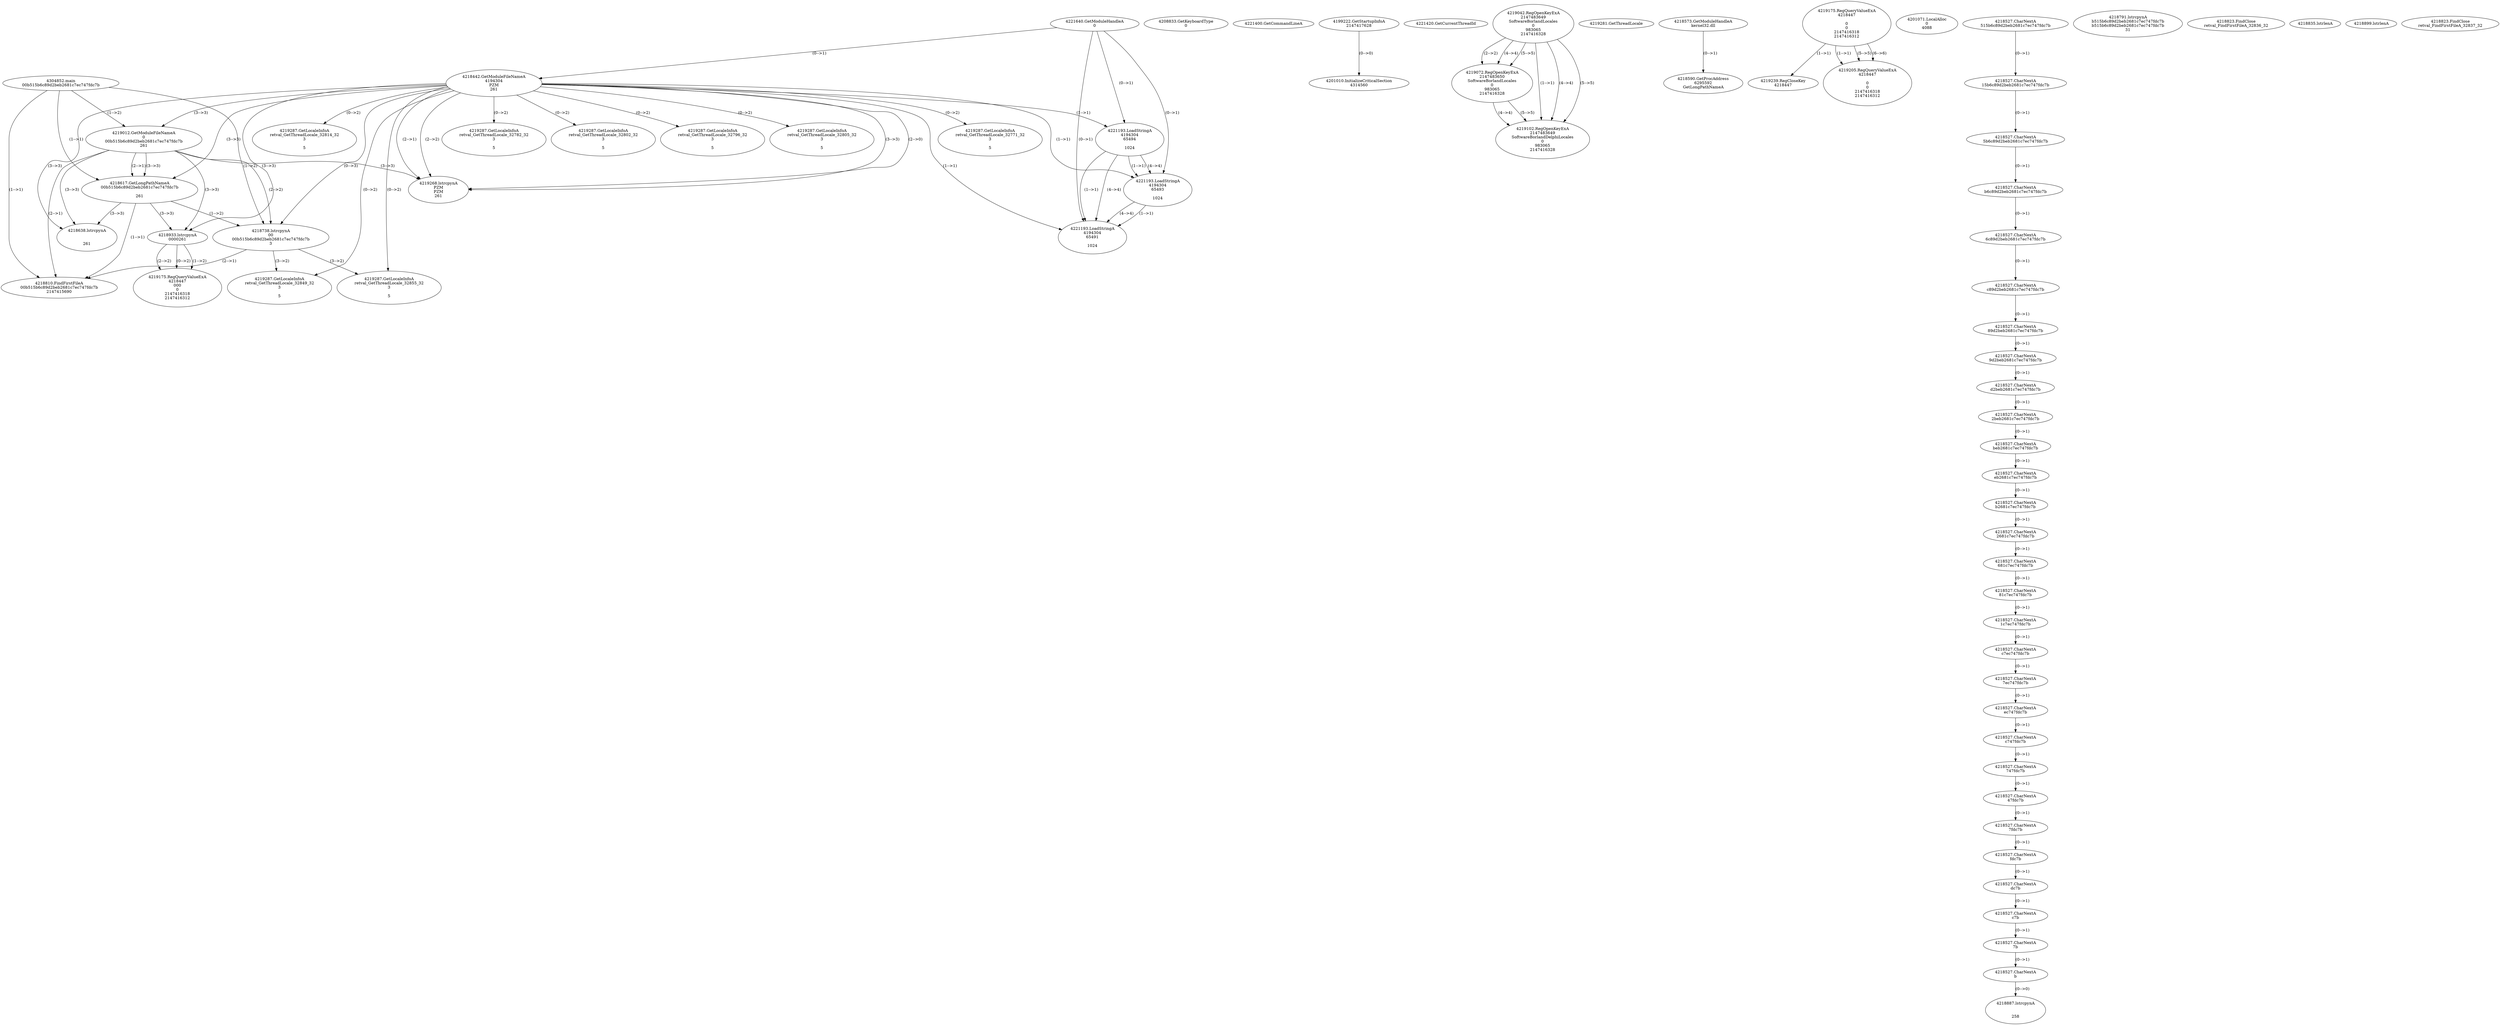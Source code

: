 // Global SCDG with merge call
digraph {
	0 [label="4304852.main
00b515b6c89d2beb2681c7ec747fdc7b"]
	1 [label="4221640.GetModuleHandleA
0"]
	2 [label="4208833.GetKeyboardType
0"]
	3 [label="4221400.GetCommandLineA
"]
	4 [label="4199222.GetStartupInfoA
2147417628"]
	5 [label="4221420.GetCurrentThreadId
"]
	6 [label="4218442.GetModuleFileNameA
4194304
PZM
261"]
	1 -> 6 [label="(0-->1)"]
	7 [label="4219012.GetModuleFileNameA
0
00b515b6c89d2beb2681c7ec747fdc7b
261"]
	0 -> 7 [label="(1-->2)"]
	6 -> 7 [label="(3-->3)"]
	8 [label="4219042.RegOpenKeyExA
2147483649
Software\Borland\Locales
0
983065
2147416328"]
	9 [label="4219072.RegOpenKeyExA
2147483650
Software\Borland\Locales
0
983065
2147416328"]
	8 -> 9 [label="(2-->2)"]
	8 -> 9 [label="(4-->4)"]
	8 -> 9 [label="(5-->5)"]
	10 [label="4219102.RegOpenKeyExA
2147483649
Software\Borland\Delphi\Locales
0
983065
2147416328"]
	8 -> 10 [label="(1-->1)"]
	8 -> 10 [label="(4-->4)"]
	9 -> 10 [label="(4-->4)"]
	8 -> 10 [label="(5-->5)"]
	9 -> 10 [label="(5-->5)"]
	11 [label="4219268.lstrcpynA
PZM
PZM
261"]
	6 -> 11 [label="(2-->1)"]
	6 -> 11 [label="(2-->2)"]
	6 -> 11 [label="(3-->3)"]
	7 -> 11 [label="(3-->3)"]
	6 -> 11 [label="(2-->0)"]
	12 [label="4219281.GetThreadLocale
"]
	13 [label="4219287.GetLocaleInfoA
retval_GetThreadLocale_32771_32
3

5"]
	6 -> 13 [label="(0-->2)"]
	14 [label="4221193.LoadStringA
4194304
65494

1024"]
	1 -> 14 [label="(0-->1)"]
	6 -> 14 [label="(1-->1)"]
	15 [label="4221193.LoadStringA
4194304
65493

1024"]
	1 -> 15 [label="(0-->1)"]
	6 -> 15 [label="(1-->1)"]
	14 -> 15 [label="(1-->1)"]
	14 -> 15 [label="(4-->4)"]
	16 [label="4221193.LoadStringA
4194304
65491

1024"]
	1 -> 16 [label="(0-->1)"]
	6 -> 16 [label="(1-->1)"]
	14 -> 16 [label="(1-->1)"]
	15 -> 16 [label="(1-->1)"]
	14 -> 16 [label="(4-->4)"]
	15 -> 16 [label="(4-->4)"]
	17 [label="4218573.GetModuleHandleA
kernel32.dll"]
	18 [label="4218590.GetProcAddress
6295592
GetLongPathNameA"]
	17 -> 18 [label="(0-->1)"]
	19 [label="4218617.GetLongPathNameA
00b515b6c89d2beb2681c7ec747fdc7b

261"]
	0 -> 19 [label="(1-->1)"]
	7 -> 19 [label="(2-->1)"]
	6 -> 19 [label="(3-->3)"]
	7 -> 19 [label="(3-->3)"]
	20 [label="4218638.lstrcpynA


261"]
	6 -> 20 [label="(3-->3)"]
	7 -> 20 [label="(3-->3)"]
	19 -> 20 [label="(3-->3)"]
	21 [label="4219175.RegQueryValueExA
4218447

0
0
2147416318
2147416312"]
	22 [label="4219239.RegCloseKey
4218447"]
	21 -> 22 [label="(1-->1)"]
	23 [label="4219287.GetLocaleInfoA
retval_GetThreadLocale_32814_32
3

5"]
	6 -> 23 [label="(0-->2)"]
	24 [label="4201010.InitializeCriticalSection
4314560"]
	4 -> 24 [label="(0-->0)"]
	25 [label="4201071.LocalAlloc
0
4088"]
	26 [label="4218738.lstrcpynA
00
00b515b6c89d2beb2681c7ec747fdc7b
3"]
	0 -> 26 [label="(1-->2)"]
	7 -> 26 [label="(2-->2)"]
	19 -> 26 [label="(1-->2)"]
	6 -> 26 [label="(0-->3)"]
	27 [label="4218527.CharNextA
515b6c89d2beb2681c7ec747fdc7b"]
	28 [label="4218527.CharNextA
15b6c89d2beb2681c7ec747fdc7b"]
	27 -> 28 [label="(0-->1)"]
	29 [label="4218527.CharNextA
5b6c89d2beb2681c7ec747fdc7b"]
	28 -> 29 [label="(0-->1)"]
	30 [label="4218527.CharNextA
b6c89d2beb2681c7ec747fdc7b"]
	29 -> 30 [label="(0-->1)"]
	31 [label="4218527.CharNextA
6c89d2beb2681c7ec747fdc7b"]
	30 -> 31 [label="(0-->1)"]
	32 [label="4218527.CharNextA
c89d2beb2681c7ec747fdc7b"]
	31 -> 32 [label="(0-->1)"]
	33 [label="4218527.CharNextA
89d2beb2681c7ec747fdc7b"]
	32 -> 33 [label="(0-->1)"]
	34 [label="4218527.CharNextA
9d2beb2681c7ec747fdc7b"]
	33 -> 34 [label="(0-->1)"]
	35 [label="4218527.CharNextA
d2beb2681c7ec747fdc7b"]
	34 -> 35 [label="(0-->1)"]
	36 [label="4218527.CharNextA
2beb2681c7ec747fdc7b"]
	35 -> 36 [label="(0-->1)"]
	37 [label="4218527.CharNextA
beb2681c7ec747fdc7b"]
	36 -> 37 [label="(0-->1)"]
	38 [label="4218527.CharNextA
eb2681c7ec747fdc7b"]
	37 -> 38 [label="(0-->1)"]
	39 [label="4218527.CharNextA
b2681c7ec747fdc7b"]
	38 -> 39 [label="(0-->1)"]
	40 [label="4218527.CharNextA
2681c7ec747fdc7b"]
	39 -> 40 [label="(0-->1)"]
	41 [label="4218527.CharNextA
681c7ec747fdc7b"]
	40 -> 41 [label="(0-->1)"]
	42 [label="4218527.CharNextA
81c7ec747fdc7b"]
	41 -> 42 [label="(0-->1)"]
	43 [label="4218527.CharNextA
1c7ec747fdc7b"]
	42 -> 43 [label="(0-->1)"]
	44 [label="4218527.CharNextA
c7ec747fdc7b"]
	43 -> 44 [label="(0-->1)"]
	45 [label="4218527.CharNextA
7ec747fdc7b"]
	44 -> 45 [label="(0-->1)"]
	46 [label="4218527.CharNextA
ec747fdc7b"]
	45 -> 46 [label="(0-->1)"]
	47 [label="4218527.CharNextA
c747fdc7b"]
	46 -> 47 [label="(0-->1)"]
	48 [label="4218527.CharNextA
747fdc7b"]
	47 -> 48 [label="(0-->1)"]
	49 [label="4218527.CharNextA
47fdc7b"]
	48 -> 49 [label="(0-->1)"]
	50 [label="4218527.CharNextA
7fdc7b"]
	49 -> 50 [label="(0-->1)"]
	51 [label="4218527.CharNextA
fdc7b"]
	50 -> 51 [label="(0-->1)"]
	52 [label="4218527.CharNextA
dc7b"]
	51 -> 52 [label="(0-->1)"]
	53 [label="4218527.CharNextA
c7b"]
	52 -> 53 [label="(0-->1)"]
	54 [label="4218527.CharNextA
7b"]
	53 -> 54 [label="(0-->1)"]
	55 [label="4218527.CharNextA
b"]
	54 -> 55 [label="(0-->1)"]
	56 [label="4218791.lstrcpynA
b515b6c89d2beb2681c7ec747fdc7b
b515b6c89d2beb2681c7ec747fdc7b
31"]
	57 [label="4218810.FindFirstFileA
00b515b6c89d2beb2681c7ec747fdc7b
2147415690"]
	0 -> 57 [label="(1-->1)"]
	7 -> 57 [label="(2-->1)"]
	19 -> 57 [label="(1-->1)"]
	26 -> 57 [label="(2-->1)"]
	58 [label="4218823.FindClose
retval_FindFirstFileA_32836_32"]
	59 [label="4218835.lstrlenA
"]
	60 [label="4218887.lstrcpynA


258"]
	55 -> 60 [label="(0-->0)"]
	61 [label="4218899.lstrlenA
"]
	62 [label="4218933.lstrcpynA
00\
00\
261"]
	6 -> 62 [label="(3-->3)"]
	7 -> 62 [label="(3-->3)"]
	19 -> 62 [label="(3-->3)"]
	63 [label="4219175.RegQueryValueExA
4218447
00\
0
0
2147416318
2147416312"]
	62 -> 63 [label="(1-->2)"]
	62 -> 63 [label="(2-->2)"]
	62 -> 63 [label="(0-->2)"]
	64 [label="4219287.GetLocaleInfoA
retval_GetThreadLocale_32855_32
3

5"]
	6 -> 64 [label="(0-->2)"]
	26 -> 64 [label="(3-->2)"]
	65 [label="4218823.FindClose
retval_FindFirstFileA_32837_32"]
	66 [label="4219287.GetLocaleInfoA
retval_GetThreadLocale_32849_32
3

5"]
	6 -> 66 [label="(0-->2)"]
	26 -> 66 [label="(3-->2)"]
	67 [label="4219287.GetLocaleInfoA
retval_GetThreadLocale_32782_32
3

5"]
	6 -> 67 [label="(0-->2)"]
	68 [label="4219205.RegQueryValueExA
4218447

0
0
2147416318
2147416312"]
	21 -> 68 [label="(1-->1)"]
	21 -> 68 [label="(5-->5)"]
	21 -> 68 [label="(6-->6)"]
	69 [label="4219287.GetLocaleInfoA
retval_GetThreadLocale_32802_32
3

5"]
	6 -> 69 [label="(0-->2)"]
	70 [label="4219287.GetLocaleInfoA
retval_GetThreadLocale_32796_32
3

5"]
	6 -> 70 [label="(0-->2)"]
	71 [label="4219287.GetLocaleInfoA
retval_GetThreadLocale_32805_32
3

5"]
	6 -> 71 [label="(0-->2)"]
}
